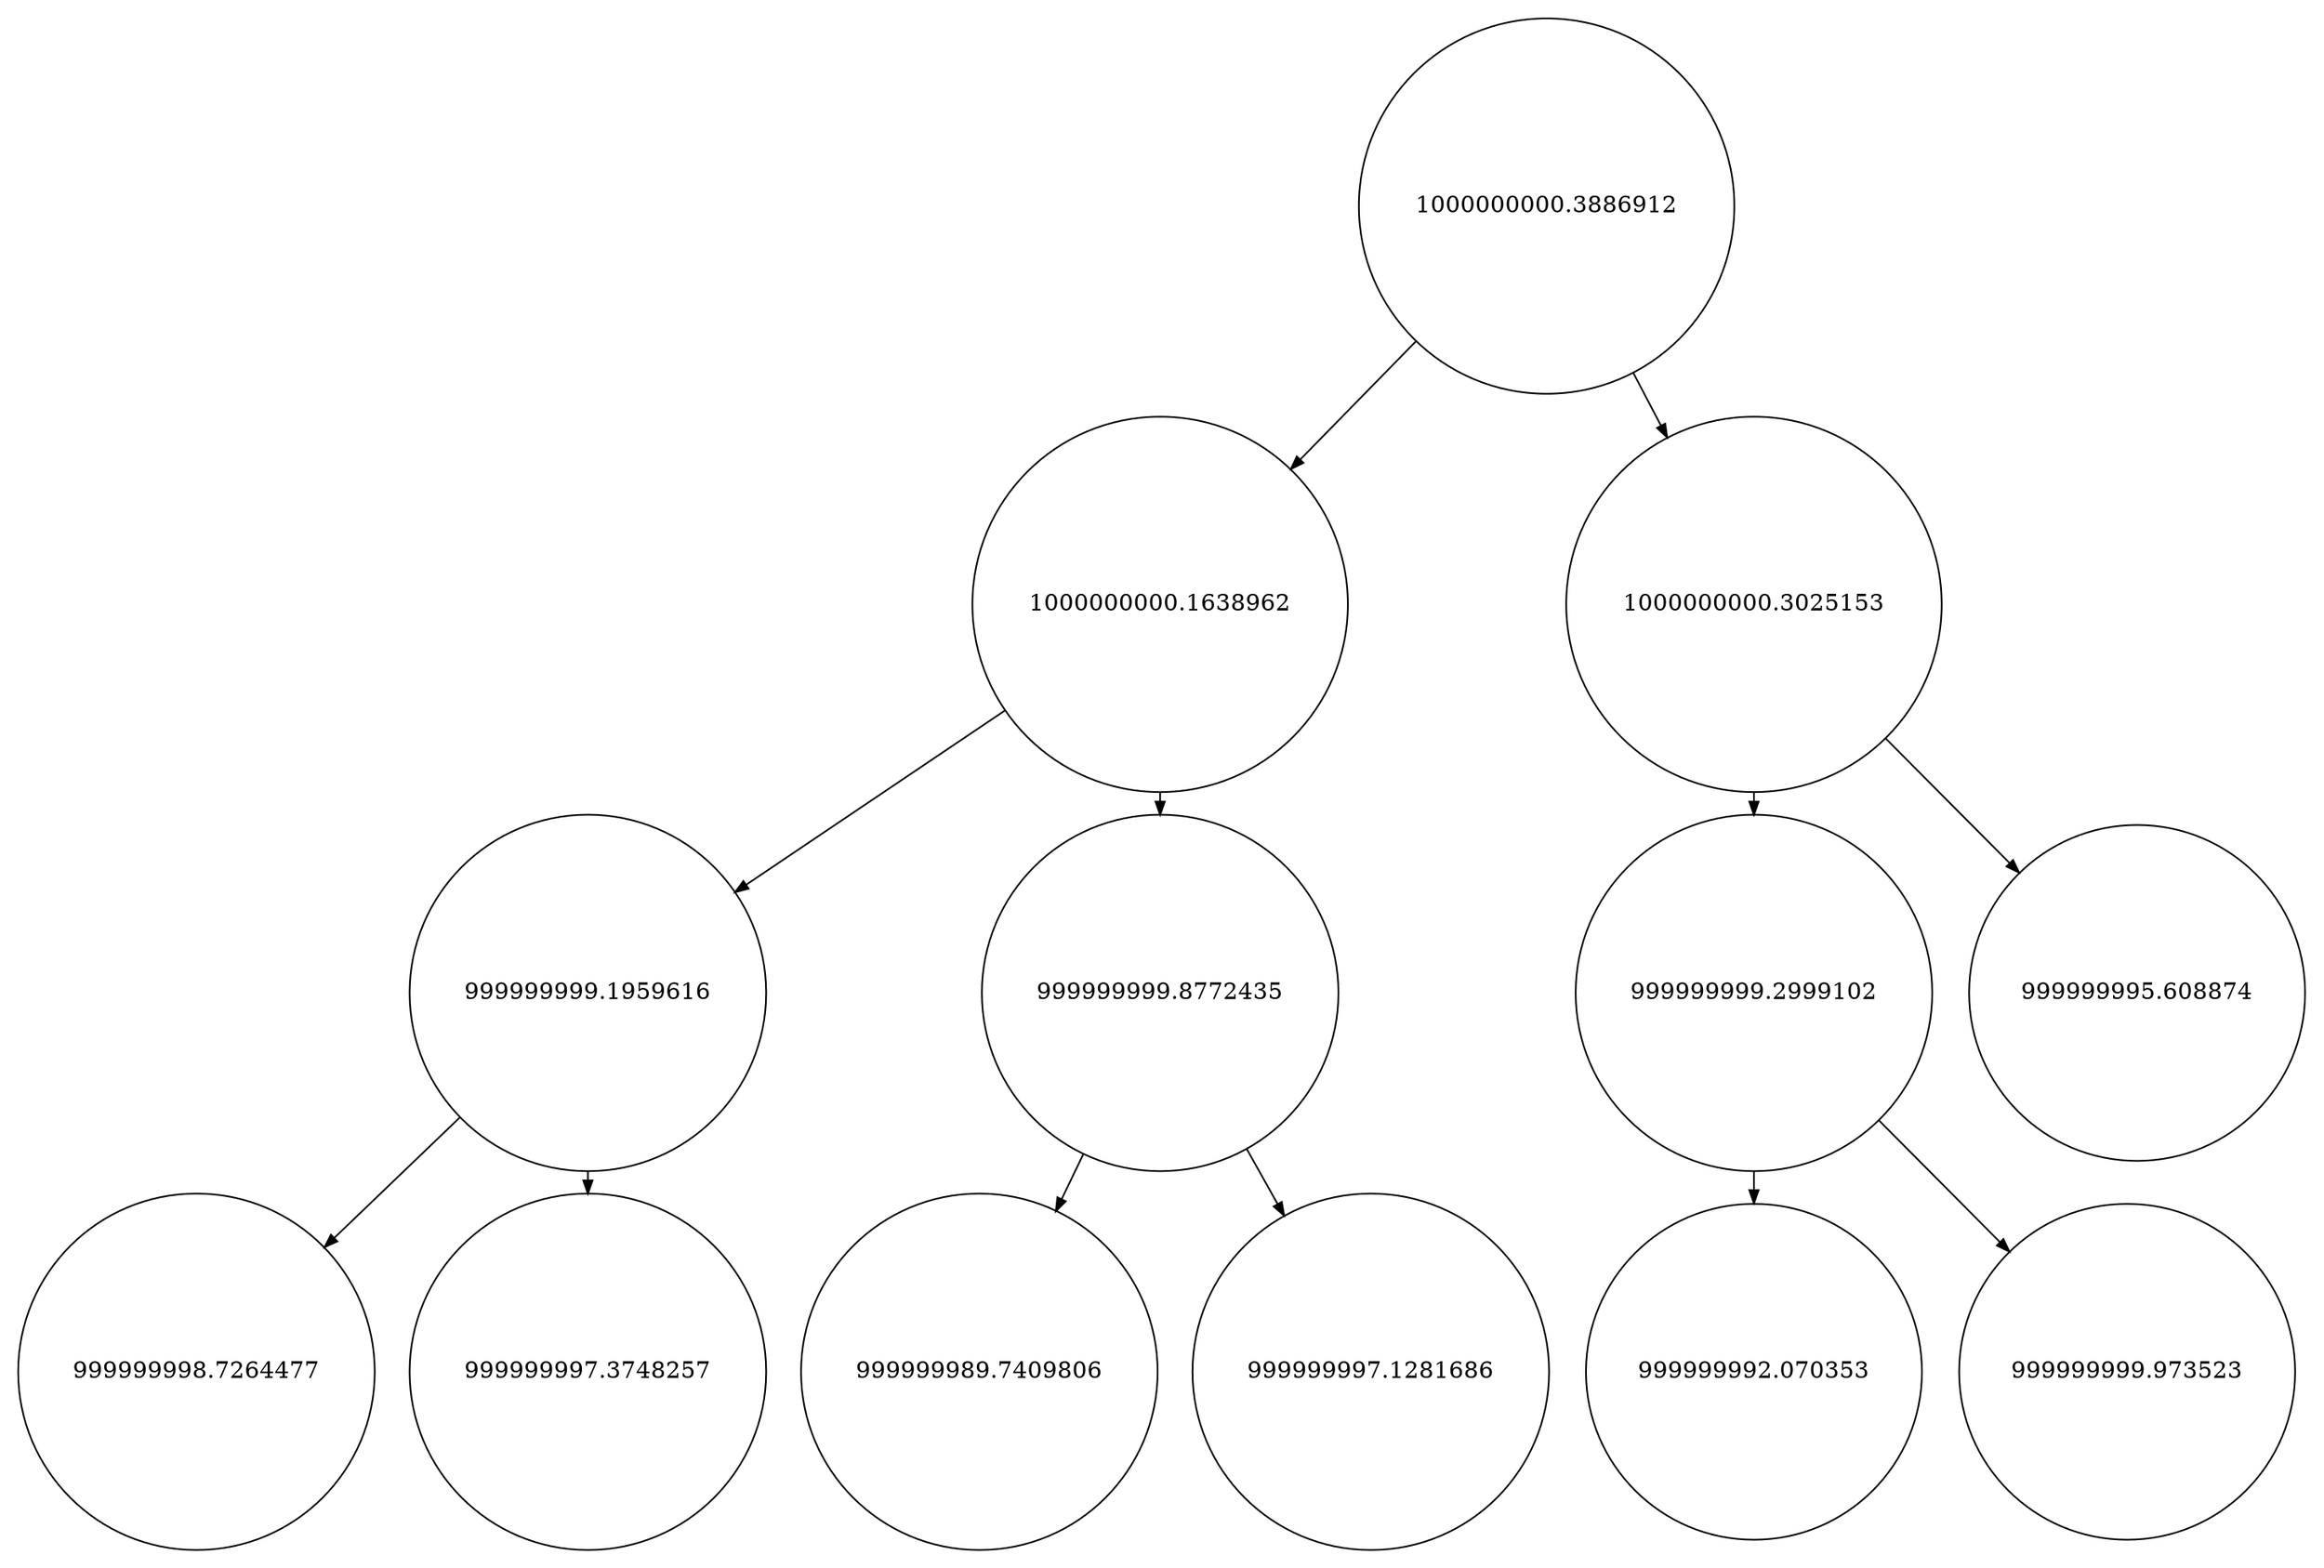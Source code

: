 
    digraph G {
    nodesep=0.3;
    ranksep=0.2;
    margin=0.1;
    node [shape=circle];
    edge [arrowsize=0.8];
    1 -> 2[side=left];
1 -> 3;
2 -> 4[side=left];
2 -> 5;
3 -> 6[side=left];
3 -> 7;
4 -> 8[side=left];
4 -> 9;
5 -> 10[side=left];
5 -> 11;
6 -> 12[side=left];
6 -> 13;
1[label="1000000000.3886912"]
2[label="1000000000.1638962"]
3[label="1000000000.3025153"]
4[label="999999999.1959616"]
5[label="999999999.8772435"]
6[label="999999999.2999102"]
7[label="999999995.608874"]
8[label="999999998.7264477"]
9[label="999999997.3748257"]
10[label="999999989.7409806"]
11[label="999999997.1281686"]
12[label="999999992.070353"]
13[label="999999999.973523"]}